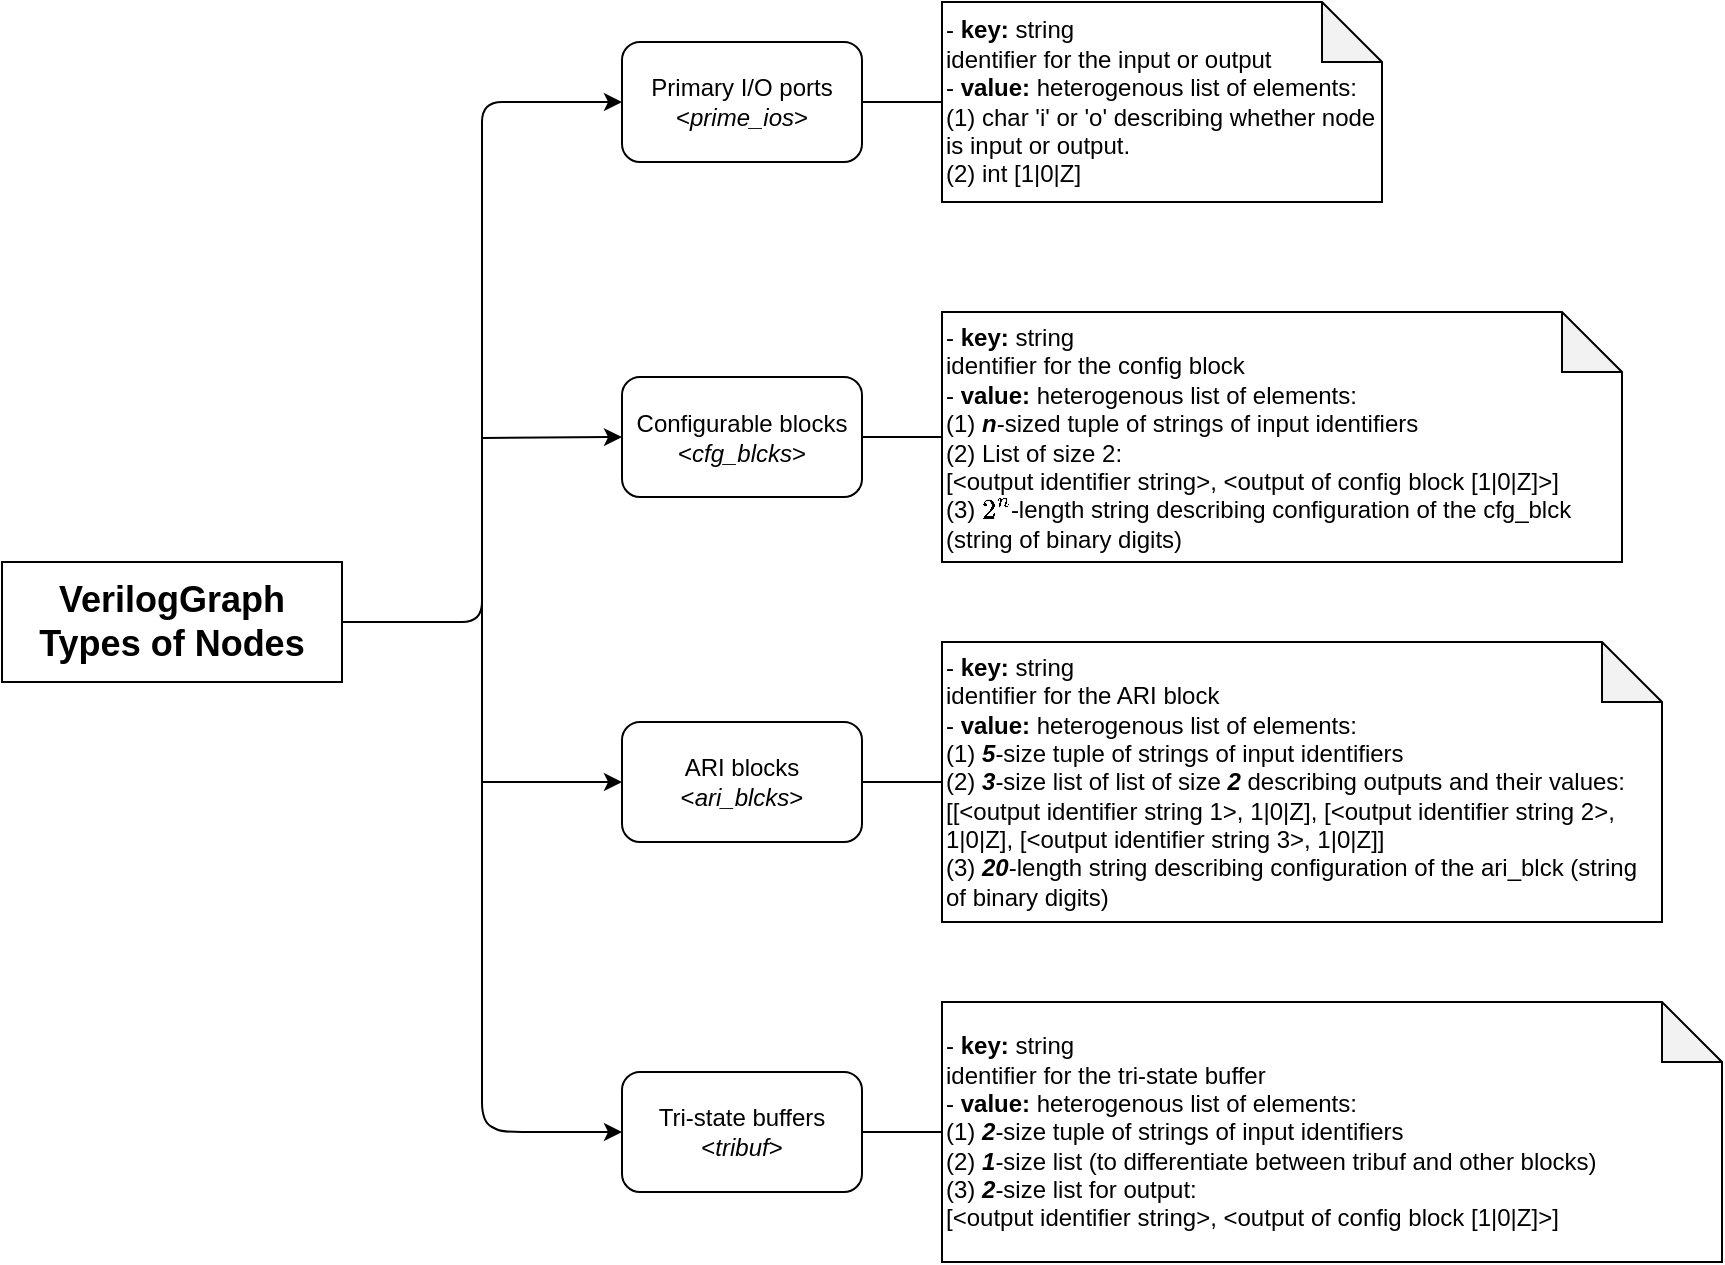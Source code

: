 <mxfile version="14.4.8" type="device"><diagram id="w91MRpBMu5mG3HfkH885" name="Page-1"><mxGraphModel dx="916" dy="620" grid="1" gridSize="10" guides="1" tooltips="1" connect="1" arrows="1" fold="1" page="1" pageScale="1" pageWidth="1654" pageHeight="1169" math="1" shadow="0"><root><mxCell id="0"/><mxCell id="1" parent="0"/><mxCell id="ohVvuvAKV_5UzhCuLrh_-15" style="edgeStyle=orthogonalEdgeStyle;rounded=0;orthogonalLoop=1;jettySize=auto;html=1;entryX=0;entryY=0.5;entryDx=0;entryDy=0;entryPerimeter=0;endArrow=none;endFill=0;" parent="1" source="ohVvuvAKV_5UzhCuLrh_-1" target="ohVvuvAKV_5UzhCuLrh_-5" edge="1"><mxGeometry relative="1" as="geometry"/></mxCell><mxCell id="ohVvuvAKV_5UzhCuLrh_-1" value="Primary I/O ports&lt;br&gt;&amp;lt;&lt;i&gt;prime_ios&lt;/i&gt;&amp;gt;" style="rounded=1;whiteSpace=wrap;html=1;" parent="1" vertex="1"><mxGeometry x="420" y="80" width="120" height="60" as="geometry"/></mxCell><mxCell id="ohVvuvAKV_5UzhCuLrh_-16" value="" style="edgeStyle=orthogonalEdgeStyle;rounded=0;orthogonalLoop=1;jettySize=auto;html=1;endArrow=none;endFill=0;" parent="1" source="ohVvuvAKV_5UzhCuLrh_-2" target="ohVvuvAKV_5UzhCuLrh_-6" edge="1"><mxGeometry relative="1" as="geometry"/></mxCell><mxCell id="ohVvuvAKV_5UzhCuLrh_-2" value="Configurable blocks&lt;br&gt;&amp;lt;&lt;i&gt;cfg_blcks&lt;/i&gt;&amp;gt;" style="rounded=1;whiteSpace=wrap;html=1;" parent="1" vertex="1"><mxGeometry x="420" y="247.5" width="120" height="60" as="geometry"/></mxCell><mxCell id="ohVvuvAKV_5UzhCuLrh_-17" value="" style="edgeStyle=orthogonalEdgeStyle;rounded=0;orthogonalLoop=1;jettySize=auto;html=1;endArrow=none;endFill=0;" parent="1" source="ohVvuvAKV_5UzhCuLrh_-3" target="ohVvuvAKV_5UzhCuLrh_-7" edge="1"><mxGeometry relative="1" as="geometry"/></mxCell><mxCell id="ohVvuvAKV_5UzhCuLrh_-3" value="ARI blocks&lt;br&gt;&amp;lt;&lt;i&gt;ari_blcks&lt;/i&gt;&amp;gt;" style="rounded=1;whiteSpace=wrap;html=1;" parent="1" vertex="1"><mxGeometry x="420" y="420" width="120" height="60" as="geometry"/></mxCell><mxCell id="ohVvuvAKV_5UzhCuLrh_-18" value="" style="edgeStyle=orthogonalEdgeStyle;rounded=0;orthogonalLoop=1;jettySize=auto;html=1;endArrow=none;endFill=0;" parent="1" source="ohVvuvAKV_5UzhCuLrh_-4" target="ohVvuvAKV_5UzhCuLrh_-8" edge="1"><mxGeometry relative="1" as="geometry"/></mxCell><mxCell id="ohVvuvAKV_5UzhCuLrh_-4" value="Tri-state buffers&lt;br&gt;&amp;lt;&lt;i&gt;tribuf&lt;/i&gt;&amp;gt;" style="rounded=1;whiteSpace=wrap;html=1;" parent="1" vertex="1"><mxGeometry x="420" y="595" width="120" height="60" as="geometry"/></mxCell><mxCell id="ohVvuvAKV_5UzhCuLrh_-5" value="- &lt;b&gt;key: &lt;/b&gt;string&lt;br&gt;identifier for the input or output&lt;br&gt;- &lt;b&gt;value: &lt;/b&gt;heterogenous list of elements:&lt;br&gt;(1) char 'i' or 'o' describing whether node is input or output.&lt;br&gt;(2) int [1|0|Z]" style="shape=note;whiteSpace=wrap;html=1;backgroundOutline=1;darkOpacity=0.05;align=left;" parent="1" vertex="1"><mxGeometry x="580" y="60" width="220" height="100" as="geometry"/></mxCell><mxCell id="ohVvuvAKV_5UzhCuLrh_-6" value="- &lt;b&gt;key: &lt;/b&gt;string&lt;br&gt;identifier for the config block&lt;br&gt;- &lt;b&gt;value: &lt;/b&gt;heterogenous list of elements:&lt;br&gt;(1) &lt;i style=&quot;font-weight: bold&quot;&gt;n&lt;/i&gt;-sized tuple of strings of input identifiers&lt;br&gt;(2) List of size 2:&lt;br&gt;[&amp;lt;output identifier string&amp;gt;, &amp;lt;output of config block [1|0|Z]&amp;gt;]&lt;br&gt;(3) `2^n`-length string describing configuration of the cfg_blck (string of binary digits)" style="shape=note;whiteSpace=wrap;html=1;backgroundOutline=1;darkOpacity=0.05;align=left;" parent="1" vertex="1"><mxGeometry x="580" y="215" width="340" height="125" as="geometry"/></mxCell><mxCell id="ohVvuvAKV_5UzhCuLrh_-7" value="- &lt;b&gt;key: &lt;/b&gt;string&lt;br&gt;identifier for the ARI block&lt;br&gt;- &lt;b&gt;value: &lt;/b&gt;heterogenous list of elements:&lt;br&gt;(1) &lt;i style=&quot;font-weight: bold&quot;&gt;5&lt;/i&gt;-size tuple of strings of input identifiers&lt;br&gt;(2) &lt;i style=&quot;font-weight: bold&quot;&gt;3&lt;/i&gt;-size list of list of size &lt;i style=&quot;font-weight: bold&quot;&gt;2 &lt;/i&gt;describing outputs and their values:&lt;br&gt;[[&amp;lt;output identifier string 1&amp;gt;, 1|0|Z], [&amp;lt;output identifier string 2&amp;gt;, 1|0|Z], [&amp;lt;output identifier string 3&amp;gt;, 1|0|Z]]&lt;br&gt;(3) &lt;b&gt;&lt;i&gt;20&lt;/i&gt;&lt;/b&gt;-length string describing configuration of the ari_blck (string of binary digits)" style="shape=note;whiteSpace=wrap;html=1;backgroundOutline=1;darkOpacity=0.05;align=left;" parent="1" vertex="1"><mxGeometry x="580" y="380" width="360" height="140" as="geometry"/></mxCell><mxCell id="ohVvuvAKV_5UzhCuLrh_-8" value="-&amp;nbsp;&lt;b&gt;key:&amp;nbsp;&lt;/b&gt;string&lt;br&gt;identifier for the tri-state buffer&lt;br&gt;-&amp;nbsp;&lt;b&gt;value:&amp;nbsp;&lt;/b&gt;heterogenous list of elements:&lt;br&gt;(1)&amp;nbsp;&lt;i style=&quot;font-weight: bold&quot;&gt;2&lt;/i&gt;-size tuple of strings of input identifiers&lt;br&gt;(2)&amp;nbsp;&lt;i style=&quot;font-weight: bold&quot;&gt;1&lt;/i&gt;-size list (to differentiate between tribuf and other blocks)&lt;br&gt;(3)&amp;nbsp;&lt;b&gt;&lt;i&gt;2&lt;/i&gt;&lt;/b&gt;-size list for output:&lt;br&gt;[&amp;lt;output identifier string&amp;gt;, &amp;lt;output of config block [1|0|Z]&amp;gt;]" style="shape=note;whiteSpace=wrap;html=1;backgroundOutline=1;darkOpacity=0.05;align=left;" parent="1" vertex="1"><mxGeometry x="580" y="560" width="390" height="130" as="geometry"/></mxCell><mxCell id="ohVvuvAKV_5UzhCuLrh_-9" value="&lt;b&gt;&lt;font style=&quot;font-size: 18px&quot;&gt;VerilogGraph&lt;br&gt;Types of Nodes&lt;br&gt;&lt;/font&gt;&lt;/b&gt;" style="rounded=0;whiteSpace=wrap;html=1;" parent="1" vertex="1"><mxGeometry x="110" y="340" width="170" height="60" as="geometry"/></mxCell><mxCell id="ohVvuvAKV_5UzhCuLrh_-11" value="" style="endArrow=classic;html=1;entryX=0;entryY=0.5;entryDx=0;entryDy=0;" parent="1" target="ohVvuvAKV_5UzhCuLrh_-2" edge="1"><mxGeometry width="50" height="50" relative="1" as="geometry"><mxPoint x="350" y="278" as="sourcePoint"/><mxPoint x="570" y="350" as="targetPoint"/></mxGeometry></mxCell><mxCell id="ohVvuvAKV_5UzhCuLrh_-12" value="" style="endArrow=classic;html=1;entryX=0;entryY=0.5;entryDx=0;entryDy=0;" parent="1" target="ohVvuvAKV_5UzhCuLrh_-4" edge="1"><mxGeometry width="50" height="50" relative="1" as="geometry"><mxPoint x="350" y="360" as="sourcePoint"/><mxPoint x="490" y="380" as="targetPoint"/><Array as="points"><mxPoint x="350" y="620"/><mxPoint x="360" y="625"/></Array></mxGeometry></mxCell><mxCell id="ohVvuvAKV_5UzhCuLrh_-13" value="" style="endArrow=classic;html=1;entryX=0;entryY=0.5;entryDx=0;entryDy=0;" parent="1" target="ohVvuvAKV_5UzhCuLrh_-3" edge="1"><mxGeometry width="50" height="50" relative="1" as="geometry"><mxPoint x="350" y="450" as="sourcePoint"/><mxPoint x="490" y="380" as="targetPoint"/></mxGeometry></mxCell><mxCell id="ohVvuvAKV_5UzhCuLrh_-14" value="" style="endArrow=classic;html=1;exitX=1;exitY=0.5;exitDx=0;exitDy=0;entryX=0;entryY=0.5;entryDx=0;entryDy=0;" parent="1" source="ohVvuvAKV_5UzhCuLrh_-9" target="ohVvuvAKV_5UzhCuLrh_-1" edge="1"><mxGeometry width="50" height="50" relative="1" as="geometry"><mxPoint x="440" y="390" as="sourcePoint"/><mxPoint x="490" y="340" as="targetPoint"/><Array as="points"><mxPoint x="350" y="370"/><mxPoint x="350" y="110"/></Array></mxGeometry></mxCell></root></mxGraphModel></diagram></mxfile>